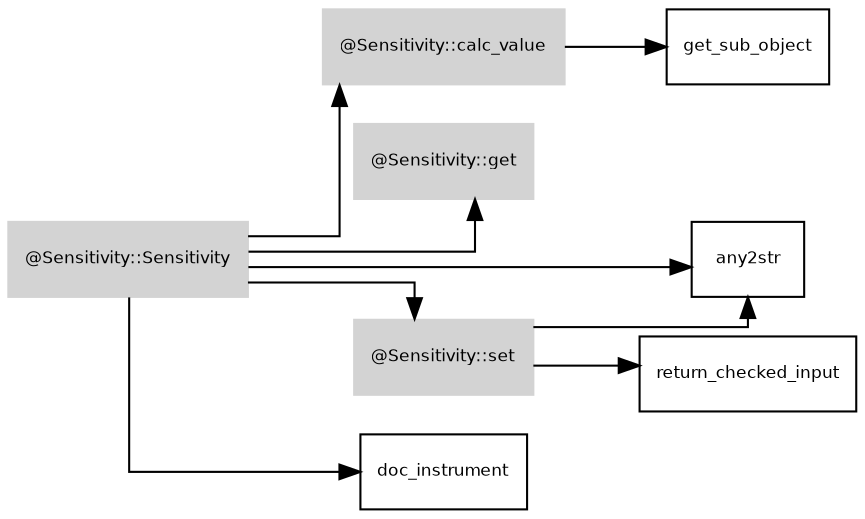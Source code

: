digraph G {
	fontname = "Bitstream Vera Sans"
	fontsize = 8
	node [
		fontname = "Bitstream Vera Sans"
		fontsize = 8
		shape = "record"
	]
	edge [
		fontname = "Bitstream Vera Sans"
		fontsize = 8
	]
	graph [splines=ortho];
	rankdir=LR;
	subgraph class_Sensitivity {
		style=filled;
		node [style=filled,color=lightgrey];
		"@Sensitivity::Sensitivity" -> "@Sensitivity::calc_value"
		"@Sensitivity::Sensitivity" -> "@Sensitivity::get"
		"@Sensitivity::Sensitivity" -> "@Sensitivity::set"
		label = "@Sensitivity";
	}
"@Sensitivity::Sensitivity" 	 -> 	 "any2str"
"@Sensitivity::Sensitivity" 	 -> 	 "doc_instrument"
"@Sensitivity::calc_value" 	 -> 	 "get_sub_object"
"@Sensitivity::set" 	 -> 	 "any2str"
"@Sensitivity::set" 	 -> 	 "return_checked_input"
}
